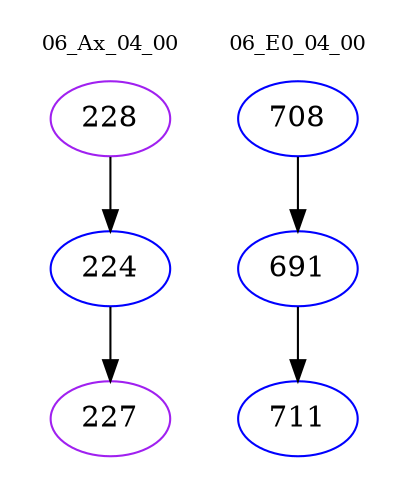 digraph{
subgraph cluster_0 {
color = white
label = "06_Ax_04_00";
fontsize=10;
T0_228 [label="228", color="purple"]
T0_228 -> T0_224 [color="black"]
T0_224 [label="224", color="blue"]
T0_224 -> T0_227 [color="black"]
T0_227 [label="227", color="purple"]
}
subgraph cluster_1 {
color = white
label = "06_E0_04_00";
fontsize=10;
T1_708 [label="708", color="blue"]
T1_708 -> T1_691 [color="black"]
T1_691 [label="691", color="blue"]
T1_691 -> T1_711 [color="black"]
T1_711 [label="711", color="blue"]
}
}
